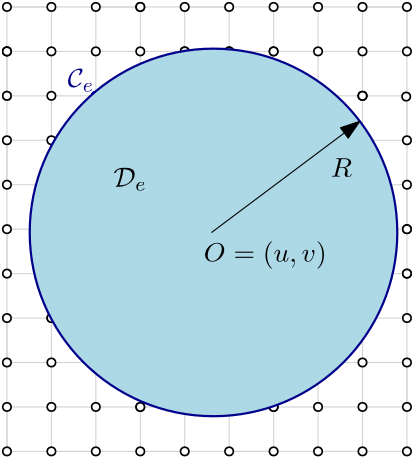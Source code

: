 <?xml version="1.0"?>
<!DOCTYPE ipe SYSTEM "ipe.dtd">
<ipe version="70005" creator="Ipe 7.1.3">
<info created="D:20130524143309" modified="D:20130628235056"/>
<ipestyle name="basic">
<symbol name="arrow/arc(spx)">
<path stroke="sym-stroke" fill="sym-stroke" pen="sym-pen">
0 0 m
-1 0.333 l
-1 -0.333 l
h
</path>
</symbol>
<symbol name="arrow/farc(spx)">
<path stroke="sym-stroke" fill="white" pen="sym-pen">
0 0 m
-1 0.333 l
-1 -0.333 l
h
</path>
</symbol>
<symbol name="mark/circle(sx)" transformations="translations">
<path fill="sym-stroke">
0.6 0 0 0.6 0 0 e
0.4 0 0 0.4 0 0 e
</path>
</symbol>
<symbol name="mark/disk(sx)" transformations="translations">
<path fill="sym-stroke">
0.6 0 0 0.6 0 0 e
</path>
</symbol>
<symbol name="mark/fdisk(sfx)" transformations="translations">
<group>
<path fill="sym-fill">
0.5 0 0 0.5 0 0 e
</path>
<path fill="sym-stroke" fillrule="eofill">
0.6 0 0 0.6 0 0 e
0.4 0 0 0.4 0 0 e
</path>
</group>
</symbol>
<symbol name="mark/box(sx)" transformations="translations">
<path fill="sym-stroke" fillrule="eofill">
-0.6 -0.6 m
0.6 -0.6 l
0.6 0.6 l
-0.6 0.6 l
h
-0.4 -0.4 m
0.4 -0.4 l
0.4 0.4 l
-0.4 0.4 l
h
</path>
</symbol>
<symbol name="mark/square(sx)" transformations="translations">
<path fill="sym-stroke">
-0.6 -0.6 m
0.6 -0.6 l
0.6 0.6 l
-0.6 0.6 l
h
</path>
</symbol>
<symbol name="mark/fsquare(sfx)" transformations="translations">
<group>
<path fill="sym-fill">
-0.5 -0.5 m
0.5 -0.5 l
0.5 0.5 l
-0.5 0.5 l
h
</path>
<path fill="sym-stroke" fillrule="eofill">
-0.6 -0.6 m
0.6 -0.6 l
0.6 0.6 l
-0.6 0.6 l
h
-0.4 -0.4 m
0.4 -0.4 l
0.4 0.4 l
-0.4 0.4 l
h
</path>
</group>
</symbol>
<symbol name="mark/cross(sx)" transformations="translations">
<group>
<path fill="sym-stroke">
-0.43 -0.57 m
0.57 0.43 l
0.43 0.57 l
-0.57 -0.43 l
h
</path>
<path fill="sym-stroke">
-0.43 0.57 m
0.57 -0.43 l
0.43 -0.57 l
-0.57 0.43 l
h
</path>
</group>
</symbol>
<symbol name="arrow/fnormal(spx)">
<path stroke="sym-stroke" fill="white" pen="sym-pen">
0 0 m
-1 0.333 l
-1 -0.333 l
h
</path>
</symbol>
<symbol name="arrow/pointed(spx)">
<path stroke="sym-stroke" fill="sym-stroke" pen="sym-pen">
0 0 m
-1 0.333 l
-0.8 0 l
-1 -0.333 l
h
</path>
</symbol>
<symbol name="arrow/fpointed(spx)">
<path stroke="sym-stroke" fill="white" pen="sym-pen">
0 0 m
-1 0.333 l
-0.8 0 l
-1 -0.333 l
h
</path>
</symbol>
<symbol name="arrow/linear(spx)">
<path stroke="sym-stroke" pen="sym-pen">
-1 0.333 m
0 0 l
-1 -0.333 l
</path>
</symbol>
<symbol name="arrow/fdouble(spx)">
<path stroke="sym-stroke" fill="white" pen="sym-pen">
0 0 m
-1 0.333 l
-1 -0.333 l
h
-1 0 m
-2 0.333 l
-2 -0.333 l
h
</path>
</symbol>
<symbol name="arrow/double(spx)">
<path stroke="sym-stroke" fill="sym-stroke" pen="sym-pen">
0 0 m
-1 0.333 l
-1 -0.333 l
h
-1 0 m
-2 0.333 l
-2 -0.333 l
h
</path>
</symbol>
<pen name="heavier" value="0.8"/>
<pen name="fat" value="1.2"/>
<pen name="ultrafat" value="2"/>
<symbolsize name="large" value="5"/>
<symbolsize name="small" value="2"/>
<symbolsize name="tiny" value="1.1"/>
<arrowsize name="large" value="10"/>
<arrowsize name="small" value="5"/>
<arrowsize name="tiny" value="3"/>
<color name="red" value="1 0 0"/>
<color name="green" value="0 1 0"/>
<color name="blue" value="0 0 1"/>
<color name="yellow" value="1 1 0"/>
<color name="orange" value="1 0.647 0"/>
<color name="gold" value="1 0.843 0"/>
<color name="purple" value="0.627 0.125 0.941"/>
<color name="gray" value="0.745"/>
<color name="brown" value="0.647 0.165 0.165"/>
<color name="navy" value="0 0 0.502"/>
<color name="pink" value="1 0.753 0.796"/>
<color name="seagreen" value="0.18 0.545 0.341"/>
<color name="turquoise" value="0.251 0.878 0.816"/>
<color name="violet" value="0.933 0.51 0.933"/>
<color name="darkblue" value="0 0 0.545"/>
<color name="darkcyan" value="0 0.545 0.545"/>
<color name="darkgray" value="0.663"/>
<color name="darkgreen" value="0 0.392 0"/>
<color name="darkmagenta" value="0.545 0 0.545"/>
<color name="darkorange" value="1 0.549 0"/>
<color name="darkred" value="0.545 0 0"/>
<color name="lightblue" value="0.678 0.847 0.902"/>
<color name="lightcyan" value="0.878 1 1"/>
<color name="lightgray" value="0.827"/>
<color name="lightgreen" value="0.565 0.933 0.565"/>
<color name="lightyellow" value="1 1 0.878"/>
<dashstyle name="dashed" value="[4] 0"/>
<dashstyle name="dotted" value="[1 3] 0"/>
<dashstyle name="dash dotted" value="[4 2 1 2] 0"/>
<dashstyle name="dash dot dotted" value="[4 2 1 2 1 2] 0"/>
<textsize name="large" value="\large"/>
<textsize name="Large" value="\Large"/>
<textsize name="LARGE" value="\LARGE"/>
<textsize name="huge" value="\huge"/>
<textsize name="Huge" value="\Huge"/>
<textsize name="small" value="\small"/>
<textsize name="footnote" value="\footnotesize"/>
<textsize name="tiny" value="\tiny"/>
<textstyle name="center" begin="\begin{center}" end="\end{center}"/>
<textstyle name="itemize" begin="\begin{itemize}" end="\end{itemize}"/>
<textstyle name="item" begin="\begin{itemize}\item{}" end="\end{itemize}"/>
<gridsize name="4 pts" value="4"/>
<gridsize name="8 pts (~3 mm)" value="8"/>
<gridsize name="16 pts (~6 mm)" value="16"/>
<gridsize name="32 pts (~12 mm)" value="32"/>
<gridsize name="10 pts (~3.5 mm)" value="10"/>
<gridsize name="20 pts (~7 mm)" value="20"/>
<gridsize name="14 pts (~5 mm)" value="14"/>
<gridsize name="28 pts (~10 mm)" value="28"/>
<gridsize name="56 pts (~20 mm)" value="56"/>
<anglesize name="90 deg" value="90"/>
<anglesize name="60 deg" value="60"/>
<anglesize name="45 deg" value="45"/>
<anglesize name="30 deg" value="30"/>
<anglesize name="22.5 deg" value="22.5"/>
<tiling name="falling" angle="-60" step="4" width="1"/>
<tiling name="rising" angle="30" step="4" width="1"/>
</ipestyle>
<page>
<layer name="dot"/>
<layer name="circle"/>
<layer name="beta"/>
<layer name="alpha"/>
<layer name="gamma"/>
<view layers="dot circle" active="circle"/>
<path layer="circle" stroke="lightgray">
384 544 m
384 544 l
384 704 l
368 704 l
368 544 l
352 544 l
352 704 l
336 704 l
336 544 l
320 544 l
320 704 l
304 704 l
304 544 l
288 544 l
288 704 l
272 704 l
272 544 l
256 544 l
256 704 l
240 704 l
240 544 l
</path>
<use layer="dot" name="mark/fdisk(sfx)" pos="304 688" size="normal" stroke="black" fill="white"/>
<use name="mark/fdisk(sfx)" pos="320 688" size="normal" stroke="black" fill="white"/>
<use name="mark/fdisk(sfx)" pos="320 688" size="normal" stroke="black" fill="white"/>
<use name="mark/fdisk(sfx)" pos="304 688" size="normal" stroke="black" fill="white"/>
<path layer="circle" stroke="lightgray">
240 704 m
384 704 l
384 688 l
240 688 l
240 672 l
384 672 l
384 656 l
240 656 l
240 640 l
384 640 l
384 624 l
240 624 l
240 608 l
384 608 l
384 592 l
240 592 l
240 576 l
384 576 l
384 560 l
240 560 l
240 544 l
384 544 l
</path>
<use layer="dot" name="mark/fdisk(sfx)" pos="256 672" size="normal" stroke="black" fill="white"/>
<use name="mark/fdisk(sfx)" pos="256 656" size="normal" stroke="black" fill="white"/>
<use name="mark/fdisk(sfx)" pos="256 640" size="normal" stroke="black" fill="white"/>
<use name="mark/fdisk(sfx)" pos="256 624" size="normal" stroke="black" fill="white"/>
<use name="mark/fdisk(sfx)" pos="256 608" size="normal" stroke="black" fill="white"/>
<use name="mark/fdisk(sfx)" pos="256 608" size="normal" stroke="black" fill="white"/>
<use name="mark/fdisk(sfx)" pos="256 592" size="normal" stroke="black" fill="white"/>
<use name="mark/fdisk(sfx)" pos="256 576" size="normal" stroke="black" fill="white"/>
<use name="mark/fdisk(sfx)" pos="272 576" size="normal" stroke="black" fill="white"/>
<use name="mark/fdisk(sfx)" pos="272 592" size="normal" stroke="black" fill="white"/>
<use name="mark/fdisk(sfx)" pos="272 608" size="normal" stroke="black" fill="white"/>
<use name="mark/fdisk(sfx)" pos="272 624" size="normal" stroke="black" fill="white"/>
<use name="mark/fdisk(sfx)" pos="272 640" size="normal" stroke="black" fill="white"/>
<use name="mark/fdisk(sfx)" pos="272 656" size="normal" stroke="black" fill="white"/>
<use name="mark/fdisk(sfx)" pos="272 672" size="normal" stroke="black" fill="white"/>
<use name="mark/fdisk(sfx)" pos="288 672" size="normal" stroke="black" fill="white"/>
<use name="mark/fdisk(sfx)" pos="288 656" size="normal" stroke="black" fill="white"/>
<use name="mark/fdisk(sfx)" pos="288 640" size="normal" stroke="black" fill="white"/>
<use name="mark/fdisk(sfx)" pos="288 624" size="normal" stroke="black" fill="white"/>
<use name="mark/fdisk(sfx)" pos="288 608" size="normal" stroke="black" fill="white"/>
<use name="mark/fdisk(sfx)" pos="288 592" size="normal" stroke="black" fill="white"/>
<use name="mark/fdisk(sfx)" pos="288 576" size="normal" stroke="black" fill="white"/>
<use name="mark/fdisk(sfx)" pos="304 576" size="normal" stroke="black" fill="white"/>
<use name="mark/fdisk(sfx)" pos="304 592" size="normal" stroke="black" fill="white"/>
<use name="mark/fdisk(sfx)" pos="304 608" size="normal" stroke="black" fill="white"/>
<use name="mark/fdisk(sfx)" pos="304 624" size="normal" stroke="black" fill="white"/>
<use name="mark/fdisk(sfx)" pos="304 640" size="normal" stroke="black" fill="white"/>
<use name="mark/fdisk(sfx)" pos="304 656" size="normal" stroke="black" fill="white"/>
<use name="mark/fdisk(sfx)" pos="304 672" size="normal" stroke="black" fill="white"/>
<use name="mark/fdisk(sfx)" pos="320 672" size="normal" stroke="black" fill="white"/>
<use name="mark/fdisk(sfx)" pos="320 656" size="normal" stroke="black" fill="white"/>
<use name="mark/fdisk(sfx)" pos="320 640" size="normal" stroke="black" fill="white"/>
<use name="mark/fdisk(sfx)" pos="320 624" size="normal" stroke="black" fill="white"/>
<use name="mark/fdisk(sfx)" pos="320 608" size="normal" stroke="black" fill="white"/>
<use name="mark/fdisk(sfx)" pos="320 592" size="normal" stroke="black" fill="white"/>
<use name="mark/fdisk(sfx)" pos="320 576" size="normal" stroke="black" fill="white"/>
<use name="mark/fdisk(sfx)" pos="336 656" size="normal" stroke="black" fill="white"/>
<use name="mark/fdisk(sfx)" pos="336 640" size="normal" stroke="black" fill="white"/>
<use name="mark/fdisk(sfx)" pos="336 624" size="normal" stroke="black" fill="white"/>
<use name="mark/fdisk(sfx)" pos="336 608" size="normal" stroke="black" fill="white"/>
<use name="mark/fdisk(sfx)" pos="336 576" size="normal" stroke="black" fill="white"/>
<use name="mark/fdisk(sfx)" pos="336 576" size="normal" stroke="black" fill="white"/>
<use name="mark/fdisk(sfx)" pos="352 576" size="normal" stroke="black" fill="white"/>
<use name="mark/fdisk(sfx)" pos="352 592" size="normal" stroke="black" fill="white"/>
<use name="mark/fdisk(sfx)" pos="352 608" size="normal" stroke="black" fill="white"/>
<use name="mark/fdisk(sfx)" pos="352 640" size="normal" stroke="black" fill="white"/>
<use name="mark/fdisk(sfx)" pos="352 656" size="normal" stroke="black" fill="white"/>
<use name="mark/fdisk(sfx)" pos="352 672" size="normal" stroke="black" fill="white"/>
<use name="mark/fdisk(sfx)" pos="336 672" size="normal" stroke="black" fill="white"/>
<use name="mark/fdisk(sfx)" pos="352 624" size="normal" stroke="black" fill="white"/>
<use name="mark/fdisk(sfx)" pos="336 592" size="normal" stroke="black" fill="white"/>
<use name="mark/fdisk(sfx)" pos="368 576" size="normal" stroke="black" fill="white"/>
<use name="mark/fdisk(sfx)" pos="368 592" size="normal" stroke="black" fill="white"/>
<use name="mark/fdisk(sfx)" pos="368 592" size="normal" stroke="black" fill="white"/>
<use name="mark/fdisk(sfx)" pos="368 608" size="normal" stroke="black" fill="white"/>
<use name="mark/fdisk(sfx)" pos="368 624" size="normal" stroke="black" fill="white"/>
<use name="mark/fdisk(sfx)" pos="368 640" size="normal" stroke="black" fill="white"/>
<use name="mark/fdisk(sfx)" pos="368 672" size="normal" stroke="black" fill="white"/>
<use name="mark/fdisk(sfx)" pos="368 672" size="normal" stroke="black" fill="white"/>
<use name="mark/fdisk(sfx)" pos="368 672" size="normal" stroke="black" fill="white"/>
<use name="mark/fdisk(sfx)" pos="368 656" size="normal" stroke="black" fill="white"/>
<use name="mark/fdisk(sfx)" pos="352 560" size="normal" stroke="black" fill="white"/>
<use name="mark/fdisk(sfx)" pos="336 560" size="normal" stroke="black" fill="white"/>
<use name="mark/fdisk(sfx)" pos="320 560" size="normal" stroke="black" fill="white"/>
<use name="mark/fdisk(sfx)" pos="288 560" size="normal" stroke="black" fill="white"/>
<use name="mark/fdisk(sfx)" pos="288 560" size="normal" stroke="black" fill="white"/>
<use name="mark/fdisk(sfx)" pos="272 560" size="normal" stroke="black" fill="white"/>
<use name="mark/fdisk(sfx)" pos="256 560" size="normal" stroke="black" fill="white"/>
<use name="mark/fdisk(sfx)" pos="304 560" size="normal" stroke="black" fill="white"/>
<use name="mark/fdisk(sfx)" pos="368 560" size="normal" stroke="black" fill="white"/>
<use name="mark/fdisk(sfx)" pos="256 592" size="normal" stroke="black" fill="white"/>
<use name="mark/fdisk(sfx)" pos="336 560" size="normal" stroke="black" fill="white"/>
<use name="mark/fdisk(sfx)" pos="288 656" size="normal" stroke="blue" fill="white"/>
<use name="mark/fdisk(sfx)" pos="272 672" size="normal" stroke="blue" fill="white"/>
<use name="mark/fdisk(sfx)" pos="288 672" size="normal" stroke="blue" fill="white"/>
<use name="mark/fdisk(sfx)" pos="304 672" size="normal" stroke="blue" fill="white"/>
<use name="mark/fdisk(sfx)" pos="320 672" size="normal" stroke="blue" fill="white"/>
<use name="mark/fdisk(sfx)" pos="336 672" size="normal" stroke="blue" fill="white"/>
<use name="mark/fdisk(sfx)" pos="352 672" size="normal" stroke="blue" fill="white"/>
<use name="mark/fdisk(sfx)" pos="352 656" size="normal" stroke="blue" fill="white"/>
<use name="mark/fdisk(sfx)" pos="368 656" size="normal" stroke="blue" fill="white"/>
<use name="mark/fdisk(sfx)" pos="368 640" size="normal" stroke="blue" fill="white"/>
<use name="mark/fdisk(sfx)" pos="352 640" size="normal" stroke="blue" fill="white"/>
<use name="mark/fdisk(sfx)" pos="336 640" size="normal" stroke="blue" fill="white"/>
<use name="mark/fdisk(sfx)" pos="336 656" size="normal" stroke="blue" fill="white"/>
<use name="mark/fdisk(sfx)" pos="320 656" size="normal" stroke="blue" fill="white"/>
<use name="mark/fdisk(sfx)" pos="320 640" size="normal" stroke="blue" fill="white"/>
<use name="mark/fdisk(sfx)" pos="304 640" size="normal" stroke="blue" fill="white"/>
<use name="mark/fdisk(sfx)" pos="304 656" size="normal" stroke="blue" fill="white"/>
<use name="mark/fdisk(sfx)" pos="288 624" size="normal" stroke="blue" fill="white"/>
<use name="mark/fdisk(sfx)" pos="288 640" size="normal" stroke="blue" fill="white"/>
<use name="mark/fdisk(sfx)" pos="272 640" size="normal" stroke="blue" fill="white"/>
<use name="mark/fdisk(sfx)" pos="272 656" size="normal" stroke="blue" fill="white"/>
<use name="mark/fdisk(sfx)" pos="256 640" size="normal" stroke="blue" fill="white"/>
<use name="mark/fdisk(sfx)" pos="256 624" size="normal" stroke="blue" fill="white"/>
<use name="mark/fdisk(sfx)" pos="272 624" size="normal" stroke="blue" fill="white"/>
<use name="mark/fdisk(sfx)" pos="304 624" size="normal" stroke="blue" fill="white"/>
<use name="mark/fdisk(sfx)" pos="320 624" size="normal" stroke="blue" fill="white"/>
<use name="mark/fdisk(sfx)" pos="336 624" size="normal" stroke="blue" fill="white"/>
<use name="mark/fdisk(sfx)" pos="352 624" size="normal" stroke="blue" fill="white"/>
<use name="mark/fdisk(sfx)" pos="368 624" size="normal" stroke="blue" fill="white"/>
<use name="mark/fdisk(sfx)" pos="368 608" size="normal" stroke="blue" fill="white"/>
<use name="mark/fdisk(sfx)" pos="352 608" size="normal" stroke="blue" fill="white"/>
<use name="mark/fdisk(sfx)" pos="336 608" size="normal" stroke="blue" fill="white"/>
<use name="mark/fdisk(sfx)" pos="320 608" size="normal" stroke="blue" fill="white"/>
<use name="mark/fdisk(sfx)" pos="304 608" size="normal" stroke="blue" fill="white"/>
<use name="mark/fdisk(sfx)" pos="288 608" size="normal" stroke="blue" fill="white"/>
<use name="mark/fdisk(sfx)" pos="272 608" size="normal" stroke="blue" fill="white"/>
<use name="mark/fdisk(sfx)" pos="256 608" size="normal" stroke="blue" fill="white"/>
<use name="mark/fdisk(sfx)" pos="272 592" size="normal" stroke="blue" fill="white"/>
<use name="mark/fdisk(sfx)" pos="288 592" size="normal" stroke="blue" fill="white"/>
<use name="mark/fdisk(sfx)" pos="304 592" size="normal" stroke="blue" fill="white"/>
<use name="mark/fdisk(sfx)" pos="320 592" size="normal" stroke="blue" fill="white"/>
<use name="mark/fdisk(sfx)" pos="336 592" size="normal" stroke="blue" fill="white"/>
<use name="mark/fdisk(sfx)" pos="352 592" size="normal" stroke="blue" fill="white"/>
<use name="mark/fdisk(sfx)" pos="368 592" size="normal" stroke="blue" fill="white"/>
<use name="mark/fdisk(sfx)" pos="352 576" size="normal" stroke="blue" fill="white"/>
<use name="mark/fdisk(sfx)" pos="336 576" size="normal" stroke="blue" fill="white"/>
<use name="mark/fdisk(sfx)" pos="320 576" size="normal" stroke="blue" fill="white"/>
<use name="mark/fdisk(sfx)" pos="304 576" size="normal" stroke="blue" fill="white"/>
<use name="mark/fdisk(sfx)" pos="288 576" size="normal" stroke="blue" fill="white"/>
<use name="mark/fdisk(sfx)" pos="272 576" size="normal" stroke="blue" fill="white"/>
<use name="mark/fdisk(sfx)" pos="304 560" size="normal" stroke="blue" fill="white"/>
<use name="mark/fdisk(sfx)" pos="320 560" size="normal" stroke="blue" fill="white"/>
<use layer="circle" name="mark/fdisk(sfx)" pos="313.578 622.758" size="normal" stroke="purple" fill="white"/>
<path stroke="darkblue" fill="lightblue" pen="heavier">
66.163 0 0 66.163 314.363 622.823 e
</path>
<use layer="dot" name="mark/fdisk(sfx)" pos="336 688" size="normal" stroke="black" fill="white"/>
<use name="mark/fdisk(sfx)" pos="336 688" size="normal" stroke="black" fill="white"/>
<use name="mark/fdisk(sfx)" pos="352 688" size="normal" stroke="black" fill="white"/>
<use name="mark/fdisk(sfx)" pos="368 688" size="normal" stroke="black" fill="white"/>
<use name="mark/fdisk(sfx)" pos="384 688" size="normal" stroke="black" fill="white"/>
<use name="mark/fdisk(sfx)" pos="384 656" size="normal" stroke="black" fill="white"/>
<use name="mark/fdisk(sfx)" pos="384 624" size="normal" stroke="black" fill="white"/>
<use name="mark/fdisk(sfx)" pos="384 608" size="normal" stroke="black" fill="white"/>
<use name="mark/fdisk(sfx)" pos="384 608" size="normal" stroke="black" fill="white"/>
<use name="mark/fdisk(sfx)" pos="384 592" size="normal" stroke="black" fill="white"/>
<use name="mark/fdisk(sfx)" pos="384 576" size="normal" stroke="black" fill="white"/>
<use name="mark/fdisk(sfx)" pos="384 624" size="normal" stroke="black" fill="white"/>
<use name="mark/fdisk(sfx)" pos="384 640" size="normal" stroke="black" fill="white"/>
<use matrix="1 0 0 1 -0.269329 -0.269329" name="mark/fdisk(sfx)" pos="384 672" size="normal" stroke="black" fill="white"/>
<use name="mark/fdisk(sfx)" pos="384 560" size="normal" stroke="black" fill="white"/>
<use name="mark/fdisk(sfx)" pos="240 688" size="normal" stroke="black" fill="white"/>
<use name="mark/fdisk(sfx)" pos="240 672" size="normal" stroke="black" fill="white"/>
<use name="mark/fdisk(sfx)" pos="240 672" size="normal" stroke="black" fill="white"/>
<use name="mark/fdisk(sfx)" pos="240 688" size="normal" stroke="black" fill="white"/>
<use name="mark/fdisk(sfx)" pos="240 656" size="normal" stroke="white" fill="white"/>
<use name="mark/fdisk(sfx)" pos="240 656" size="normal" stroke="white" fill="white"/>
<use name="mark/fdisk(sfx)" pos="240 672" size="normal" stroke="white" fill="white"/>
<use name="mark/fdisk(sfx)" pos="240 688" size="normal" stroke="black" fill="white"/>
<use name="mark/fdisk(sfx)" pos="240 672" size="normal" stroke="black" fill="white"/>
<use name="mark/fdisk(sfx)" pos="240 656" size="normal" stroke="black" fill="white"/>
<use name="mark/fdisk(sfx)" pos="240 640" size="normal" stroke="black" fill="white"/>
<use name="mark/fdisk(sfx)" pos="240 624" size="normal" stroke="black" fill="white"/>
<use name="mark/fdisk(sfx)" pos="240 608" size="normal" stroke="black" fill="white"/>
<use name="mark/fdisk(sfx)" pos="240 576" size="normal" stroke="black" fill="white"/>
<use name="mark/fdisk(sfx)" pos="240 592" size="normal" stroke="black" fill="white"/>
<use name="mark/fdisk(sfx)" pos="240 560" size="normal" stroke="black" fill="white"/>
<use name="mark/fdisk(sfx)" pos="240 704" size="normal" stroke="black" fill="white"/>
<use name="mark/fdisk(sfx)" pos="256 704" size="normal" stroke="black" fill="white"/>
<use name="mark/fdisk(sfx)" pos="352 704" size="normal" stroke="black" fill="white"/>
<use name="mark/fdisk(sfx)" pos="368 704" size="normal" stroke="black" fill="white"/>
<use name="mark/fdisk(sfx)" pos="384 704" size="normal" stroke="black" fill="white"/>
<use name="mark/fdisk(sfx)" pos="336 704" size="normal" stroke="black" fill="white"/>
<use name="mark/fdisk(sfx)" pos="304 704" size="normal" stroke="black" fill="white"/>
<use name="mark/fdisk(sfx)" pos="288 704" size="normal" stroke="black" fill="white"/>
<use name="mark/fdisk(sfx)" pos="288 704" size="normal" stroke="black" fill="white"/>
<use name="mark/fdisk(sfx)" pos="272 704" size="normal" stroke="black" fill="white"/>
<use name="mark/fdisk(sfx)" pos="320 704" size="normal" stroke="black" fill="white"/>
<use name="mark/fdisk(sfx)" pos="240 544" size="normal" stroke="black" fill="white"/>
<use name="mark/fdisk(sfx)" pos="256 544" size="normal" stroke="black" fill="white"/>
<use name="mark/fdisk(sfx)" pos="272 544" size="normal" stroke="black" fill="white"/>
<use name="mark/fdisk(sfx)" pos="288 544" size="normal" stroke="black" fill="white"/>
<use name="mark/fdisk(sfx)" pos="304 544" size="normal" stroke="black" fill="white"/>
<use name="mark/fdisk(sfx)" pos="320 544" size="normal" stroke="black" fill="white"/>
<use name="mark/fdisk(sfx)" pos="336 544" size="normal" stroke="black" fill="white"/>
<use name="mark/fdisk(sfx)" pos="352 544" size="normal" stroke="black" fill="white"/>
<use name="mark/fdisk(sfx)" pos="384 544" size="normal" stroke="black" fill="white"/>
<use name="mark/fdisk(sfx)" pos="368 544" size="normal" stroke="black" fill="white"/>
<use name="mark/fdisk(sfx)" pos="256 688" size="normal" stroke="black" fill="white"/>
<use name="mark/fdisk(sfx)" pos="272 688" size="normal" stroke="black" fill="white"/>
<use name="mark/fdisk(sfx)" pos="288 688" size="normal" stroke="black" fill="white"/>
<path layer="beta" stroke="red" pen="heavier" arrow="normal/normal">
256.211 591.516 m
320.581 687.667 l
336.471 560.543 l
256.48 591.785 l
</path>
<path stroke="purple" pen="heavier" arrow="normal/normal">
288 640 m
336 608 l
</path>
<path stroke="purple" pen="heavier" arrow="normal/normal">
328.661 624.644 m
199.113 607.945 l
</path>
<path layer="alpha" stroke="blue">
304 688 m
320 688 l
352 672 l
368 656 l
368 592 l
336 560 l
304 560 l
272 576 l
256 592 l
256 640 l
272 672 l
304 688 l
</path>
<path layer="gamma" stroke="black">
304 688 m
336 688 l
368 672 l
384 640 l
</path>
<path stroke="black">
384 640 m
384 592 l
320 544 l
272 560 l
256 592 l
256 592 l
</path>
<path stroke="black">
256 656 m
240 624 l
256 592 l
256 592 l
</path>
<path stroke="black">
256 656 m
272 688 l
304 688 l
</path>
<path layer="circle" stroke="black" arrow="normal/normal">
313.578 622.758 m
367.057 662.834 l
</path>
<text matrix="1 0 0 1 0.359564 -5.11657" transformations="translations" pos="310.533 617.408" stroke="black" type="label" valign="baseline">$O=(u,v)$</text>
<text matrix="1 0 0 1 4.61441 -5.43712" transformations="translations" pos="352 648.112" stroke="black" type="label" valign="baseline">$R$</text>
<text matrix="1 0 0 1 6.30185 -8.75368" transformations="translations" pos="272.082 648.033" stroke="black" type="label" valign="baseline">$\mathcal{D}_e$</text>
<text matrix="1 0 0 1 -19.6072 -4.90179" transformations="translations" pos="281.535 679.895" stroke="darkblue" type="label" valign="baseline">$\mathcal{C}_e$</text>
</page>
</ipe>

